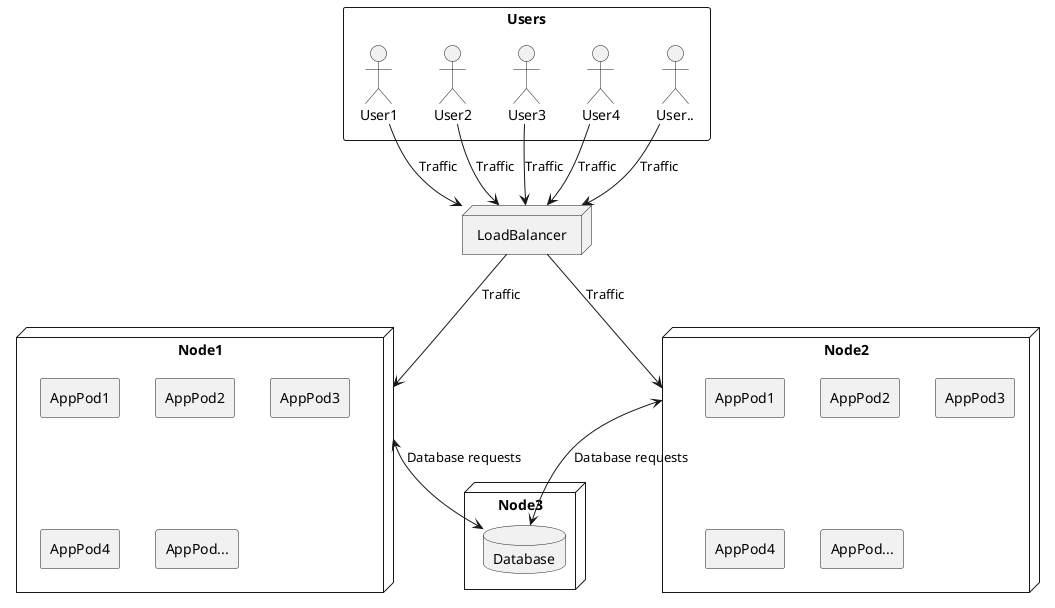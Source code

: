 @startuml
rectangle Users {
    actor User1
    actor User2
    actor User3
    actor User4
    actor User.. as userx
}

node LoadBalancer
User1 --> LoadBalancer : Traffic
User2 --> LoadBalancer : Traffic
User3 --> LoadBalancer : Traffic
User4 --> LoadBalancer : Traffic
userx --> LoadBalancer : Traffic

node Node1 {
    rectangle AppPod1 as node1AppPod1
    rectangle AppPod2 as node1AppPod2
    rectangle AppPod3 as node1AppPod3
    rectangle AppPod4 as node1AppPod4
    rectangle AppPod... as node1AppPodx
} 

node Node2 {
    rectangle AppPod1
    rectangle AppPod2
    rectangle AppPod3
    rectangle AppPod4
    rectangle AppPod...
}

LoadBalancer --> Node1 : Traffic
LoadBalancer --> Node2 : Traffic

node Node3 {
    database Database
}

Node1 <--> Database : Database requests
Node2 <--> Database : Database requests
@enduml